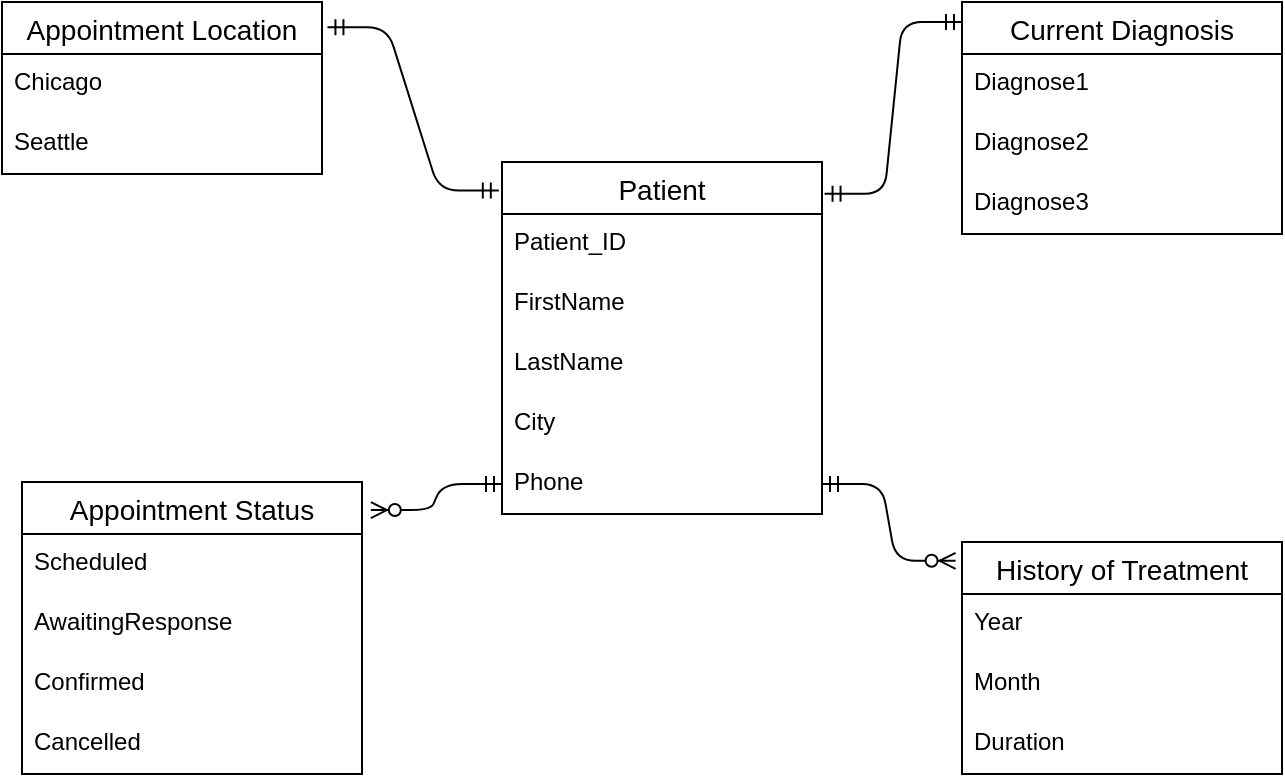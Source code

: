 <mxfile version="14.2.9" type="github"><diagram id="R2lEEEUBdFMjLlhIrx00" name="Page-1"><mxGraphModel dx="1038" dy="548" grid="1" gridSize="10" guides="1" tooltips="1" connect="1" arrows="1" fold="1" page="1" pageScale="1" pageWidth="850" pageHeight="1100" math="0" shadow="0" extFonts="Permanent Marker^https://fonts.googleapis.com/css?family=Permanent+Marker"><root><mxCell id="0"/><mxCell id="1" parent="0"/><mxCell id="UvURQzmRQDQaLvFGAEzl-23" value="Appointment Status" style="swimlane;fontStyle=0;childLayout=stackLayout;horizontal=1;startSize=26;horizontalStack=0;resizeParent=1;resizeParentMax=0;resizeLast=0;collapsible=1;marginBottom=0;align=center;fontSize=14;" parent="1" vertex="1"><mxGeometry x="60" y="320" width="170" height="146" as="geometry"/></mxCell><mxCell id="UvURQzmRQDQaLvFGAEzl-25" value="Scheduled" style="text;strokeColor=none;fillColor=none;spacingLeft=4;spacingRight=4;overflow=hidden;rotatable=0;points=[[0,0.5],[1,0.5]];portConstraint=eastwest;fontSize=12;" parent="UvURQzmRQDQaLvFGAEzl-23" vertex="1"><mxGeometry y="26" width="170" height="30" as="geometry"/></mxCell><mxCell id="UvURQzmRQDQaLvFGAEzl-26" value="AwaitingResponse" style="text;strokeColor=none;fillColor=none;spacingLeft=4;spacingRight=4;overflow=hidden;rotatable=0;points=[[0,0.5],[1,0.5]];portConstraint=eastwest;fontSize=12;" parent="UvURQzmRQDQaLvFGAEzl-23" vertex="1"><mxGeometry y="56" width="170" height="30" as="geometry"/></mxCell><mxCell id="UvURQzmRQDQaLvFGAEzl-115" value="Confirmed" style="text;strokeColor=none;fillColor=none;spacingLeft=4;spacingRight=4;overflow=hidden;rotatable=0;points=[[0,0.5],[1,0.5]];portConstraint=eastwest;fontSize=12;" parent="UvURQzmRQDQaLvFGAEzl-23" vertex="1"><mxGeometry y="86" width="170" height="30" as="geometry"/></mxCell><mxCell id="UvURQzmRQDQaLvFGAEzl-116" value="Cancelled" style="text;strokeColor=none;fillColor=none;spacingLeft=4;spacingRight=4;overflow=hidden;rotatable=0;points=[[0,0.5],[1,0.5]];portConstraint=eastwest;fontSize=12;" parent="UvURQzmRQDQaLvFGAEzl-23" vertex="1"><mxGeometry y="116" width="170" height="30" as="geometry"/></mxCell><mxCell id="UvURQzmRQDQaLvFGAEzl-66" value="Appointment Location" style="swimlane;fontStyle=0;childLayout=stackLayout;horizontal=1;startSize=26;horizontalStack=0;resizeParent=1;resizeParentMax=0;resizeLast=0;collapsible=1;marginBottom=0;align=center;fontSize=14;" parent="1" vertex="1"><mxGeometry x="50" y="80" width="160" height="86" as="geometry"/></mxCell><mxCell id="UvURQzmRQDQaLvFGAEzl-67" value="Chicago" style="text;strokeColor=none;fillColor=none;spacingLeft=4;spacingRight=4;overflow=hidden;rotatable=0;points=[[0,0.5],[1,0.5]];portConstraint=eastwest;fontSize=12;" parent="UvURQzmRQDQaLvFGAEzl-66" vertex="1"><mxGeometry y="26" width="160" height="30" as="geometry"/></mxCell><mxCell id="UvURQzmRQDQaLvFGAEzl-68" value="Seattle" style="text;strokeColor=none;fillColor=none;spacingLeft=4;spacingRight=4;overflow=hidden;rotatable=0;points=[[0,0.5],[1,0.5]];portConstraint=eastwest;fontSize=12;" parent="UvURQzmRQDQaLvFGAEzl-66" vertex="1"><mxGeometry y="56" width="160" height="30" as="geometry"/></mxCell><mxCell id="UvURQzmRQDQaLvFGAEzl-70" value="Patient" style="swimlane;fontStyle=0;childLayout=stackLayout;horizontal=1;startSize=26;horizontalStack=0;resizeParent=1;resizeParentMax=0;resizeLast=0;collapsible=1;marginBottom=0;align=center;fontSize=14;" parent="1" vertex="1"><mxGeometry x="300" y="160" width="160" height="176" as="geometry"/></mxCell><mxCell id="UvURQzmRQDQaLvFGAEzl-71" value="Patient_ID" style="text;strokeColor=none;fillColor=none;spacingLeft=4;spacingRight=4;overflow=hidden;rotatable=0;points=[[0,0.5],[1,0.5]];portConstraint=eastwest;fontSize=12;" parent="UvURQzmRQDQaLvFGAEzl-70" vertex="1"><mxGeometry y="26" width="160" height="30" as="geometry"/></mxCell><mxCell id="UvURQzmRQDQaLvFGAEzl-72" value="FirstName" style="text;strokeColor=none;fillColor=none;spacingLeft=4;spacingRight=4;overflow=hidden;rotatable=0;points=[[0,0.5],[1,0.5]];portConstraint=eastwest;fontSize=12;" parent="UvURQzmRQDQaLvFGAEzl-70" vertex="1"><mxGeometry y="56" width="160" height="30" as="geometry"/></mxCell><mxCell id="UvURQzmRQDQaLvFGAEzl-73" value="LastName" style="text;strokeColor=none;fillColor=none;spacingLeft=4;spacingRight=4;overflow=hidden;rotatable=0;points=[[0,0.5],[1,0.5]];portConstraint=eastwest;fontSize=12;" parent="UvURQzmRQDQaLvFGAEzl-70" vertex="1"><mxGeometry y="86" width="160" height="30" as="geometry"/></mxCell><mxCell id="UvURQzmRQDQaLvFGAEzl-91" value="City" style="text;strokeColor=none;fillColor=none;spacingLeft=4;spacingRight=4;overflow=hidden;rotatable=0;points=[[0,0.5],[1,0.5]];portConstraint=eastwest;fontSize=12;" parent="UvURQzmRQDQaLvFGAEzl-70" vertex="1"><mxGeometry y="116" width="160" height="30" as="geometry"/></mxCell><mxCell id="UvURQzmRQDQaLvFGAEzl-92" value="Phone" style="text;strokeColor=none;fillColor=none;spacingLeft=4;spacingRight=4;overflow=hidden;rotatable=0;points=[[0,0.5],[1,0.5]];portConstraint=eastwest;fontSize=12;" parent="UvURQzmRQDQaLvFGAEzl-70" vertex="1"><mxGeometry y="146" width="160" height="30" as="geometry"/></mxCell><mxCell id="UvURQzmRQDQaLvFGAEzl-74" value="Current Diagnosis" style="swimlane;fontStyle=0;childLayout=stackLayout;horizontal=1;startSize=26;horizontalStack=0;resizeParent=1;resizeParentMax=0;resizeLast=0;collapsible=1;marginBottom=0;align=center;fontSize=14;" parent="1" vertex="1"><mxGeometry x="530" y="80" width="160" height="116" as="geometry"/></mxCell><mxCell id="UvURQzmRQDQaLvFGAEzl-75" value="Diagnose1" style="text;strokeColor=none;fillColor=none;spacingLeft=4;spacingRight=4;overflow=hidden;rotatable=0;points=[[0,0.5],[1,0.5]];portConstraint=eastwest;fontSize=12;" parent="UvURQzmRQDQaLvFGAEzl-74" vertex="1"><mxGeometry y="26" width="160" height="30" as="geometry"/></mxCell><mxCell id="UvURQzmRQDQaLvFGAEzl-109" value="Diagnose2" style="text;strokeColor=none;fillColor=none;spacingLeft=4;spacingRight=4;overflow=hidden;rotatable=0;points=[[0,0.5],[1,0.5]];portConstraint=eastwest;fontSize=12;" parent="UvURQzmRQDQaLvFGAEzl-74" vertex="1"><mxGeometry y="56" width="160" height="30" as="geometry"/></mxCell><mxCell id="UvURQzmRQDQaLvFGAEzl-110" value="Diagnose3" style="text;strokeColor=none;fillColor=none;spacingLeft=4;spacingRight=4;overflow=hidden;rotatable=0;points=[[0,0.5],[1,0.5]];portConstraint=eastwest;fontSize=12;" parent="UvURQzmRQDQaLvFGAEzl-74" vertex="1"><mxGeometry y="86" width="160" height="30" as="geometry"/></mxCell><mxCell id="UvURQzmRQDQaLvFGAEzl-117" value="History of Treatment" style="swimlane;fontStyle=0;childLayout=stackLayout;horizontal=1;startSize=26;horizontalStack=0;resizeParent=1;resizeParentMax=0;resizeLast=0;collapsible=1;marginBottom=0;align=center;fontSize=14;" parent="1" vertex="1"><mxGeometry x="530" y="350" width="160" height="116" as="geometry"/></mxCell><mxCell id="UvURQzmRQDQaLvFGAEzl-118" value="Year" style="text;strokeColor=none;fillColor=none;spacingLeft=4;spacingRight=4;overflow=hidden;rotatable=0;points=[[0,0.5],[1,0.5]];portConstraint=eastwest;fontSize=12;" parent="UvURQzmRQDQaLvFGAEzl-117" vertex="1"><mxGeometry y="26" width="160" height="30" as="geometry"/></mxCell><mxCell id="UvURQzmRQDQaLvFGAEzl-119" value="Month" style="text;strokeColor=none;fillColor=none;spacingLeft=4;spacingRight=4;overflow=hidden;rotatable=0;points=[[0,0.5],[1,0.5]];portConstraint=eastwest;fontSize=12;" parent="UvURQzmRQDQaLvFGAEzl-117" vertex="1"><mxGeometry y="56" width="160" height="30" as="geometry"/></mxCell><mxCell id="UvURQzmRQDQaLvFGAEzl-120" value="Duration" style="text;strokeColor=none;fillColor=none;spacingLeft=4;spacingRight=4;overflow=hidden;rotatable=0;points=[[0,0.5],[1,0.5]];portConstraint=eastwest;fontSize=12;" parent="UvURQzmRQDQaLvFGAEzl-117" vertex="1"><mxGeometry y="86" width="160" height="30" as="geometry"/></mxCell><mxCell id="UvURQzmRQDQaLvFGAEzl-129" value="" style="edgeStyle=entityRelationEdgeStyle;fontSize=12;html=1;endArrow=ERmandOne;startArrow=ERmandOne;exitX=1.017;exitY=0.147;exitDx=0;exitDy=0;exitPerimeter=0;entryX=-0.01;entryY=0.081;entryDx=0;entryDy=0;entryPerimeter=0;" parent="1" source="UvURQzmRQDQaLvFGAEzl-66" target="UvURQzmRQDQaLvFGAEzl-70" edge="1"><mxGeometry width="100" height="100" relative="1" as="geometry"><mxPoint x="200" y="150" as="sourcePoint"/><mxPoint x="300" y="50" as="targetPoint"/></mxGeometry></mxCell><mxCell id="UvURQzmRQDQaLvFGAEzl-137" value="" style="edgeStyle=entityRelationEdgeStyle;fontSize=12;html=1;endArrow=ERmandOne;startArrow=ERmandOne;entryX=0;entryY=0.086;entryDx=0;entryDy=0;entryPerimeter=0;exitX=1.008;exitY=0.09;exitDx=0;exitDy=0;exitPerimeter=0;" parent="1" source="UvURQzmRQDQaLvFGAEzl-70" target="UvURQzmRQDQaLvFGAEzl-74" edge="1"><mxGeometry width="100" height="100" relative="1" as="geometry"><mxPoint x="380" y="290" as="sourcePoint"/><mxPoint x="480" y="190" as="targetPoint"/></mxGeometry></mxCell><mxCell id="UvURQzmRQDQaLvFGAEzl-138" value="" style="edgeStyle=entityRelationEdgeStyle;fontSize=12;html=1;endArrow=ERzeroToMany;startArrow=ERmandOne;entryX=-0.02;entryY=0.081;entryDx=0;entryDy=0;entryPerimeter=0;exitX=1;exitY=0.5;exitDx=0;exitDy=0;" parent="1" source="UvURQzmRQDQaLvFGAEzl-92" target="UvURQzmRQDQaLvFGAEzl-117" edge="1"><mxGeometry width="100" height="100" relative="1" as="geometry"><mxPoint x="380" y="290" as="sourcePoint"/><mxPoint x="480" y="190" as="targetPoint"/></mxGeometry></mxCell><mxCell id="UvURQzmRQDQaLvFGAEzl-139" value="" style="edgeStyle=entityRelationEdgeStyle;fontSize=12;html=1;endArrow=ERzeroToMany;startArrow=ERmandOne;entryX=1.026;entryY=0.096;entryDx=0;entryDy=0;entryPerimeter=0;exitX=0;exitY=0.5;exitDx=0;exitDy=0;" parent="1" source="UvURQzmRQDQaLvFGAEzl-92" target="UvURQzmRQDQaLvFGAEzl-23" edge="1"><mxGeometry width="100" height="100" relative="1" as="geometry"><mxPoint x="340" y="220" as="sourcePoint"/><mxPoint x="290" y="310" as="targetPoint"/></mxGeometry></mxCell></root></mxGraphModel></diagram></mxfile>